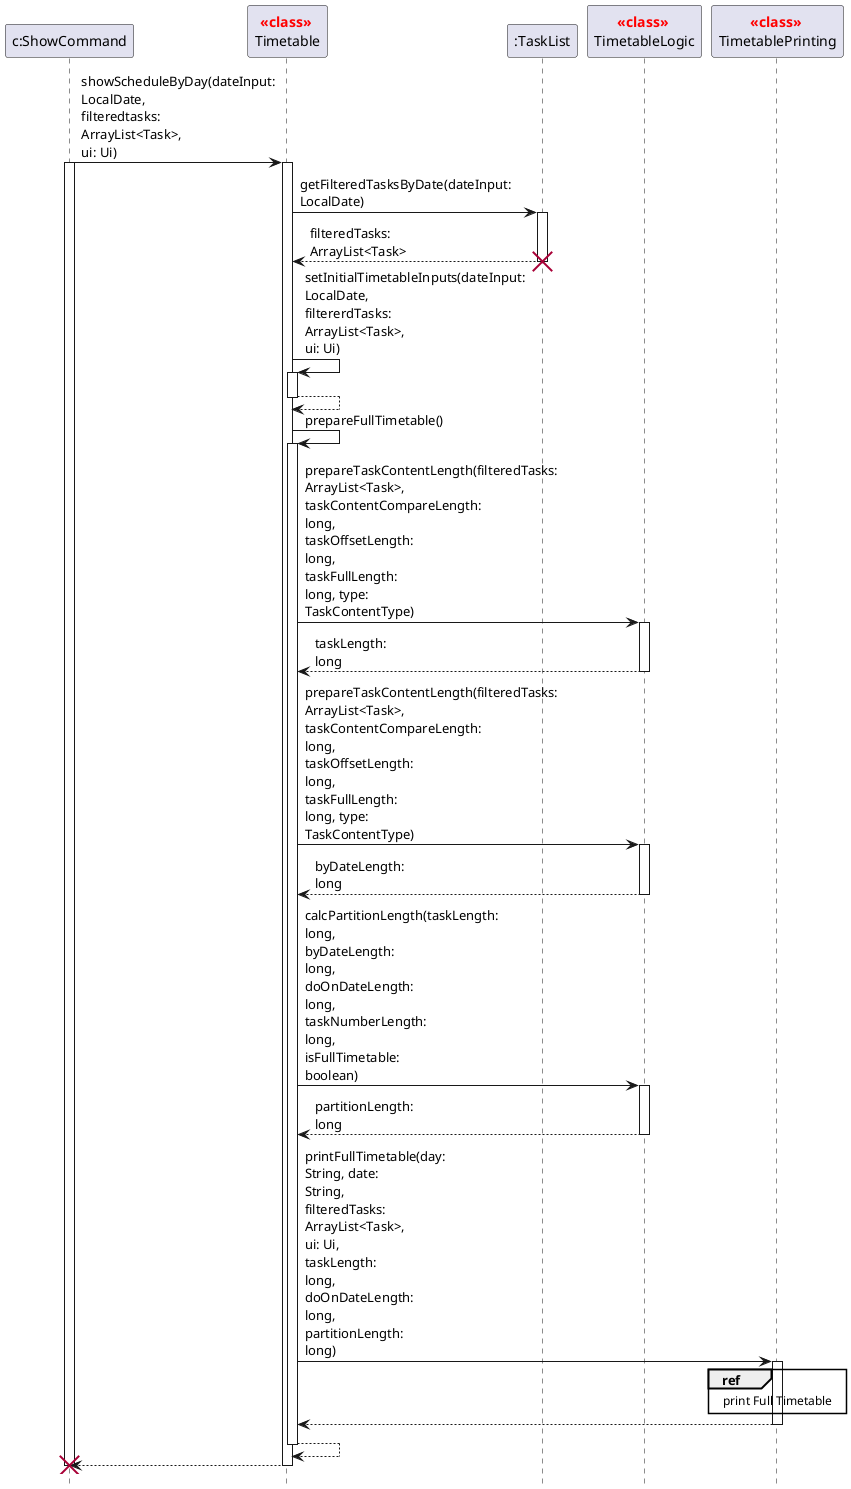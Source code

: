 @startuml
skinparam maxMessageSize 80

hide footbox
participant "c:ShowCommand" as ShowCommand
participant "<font color=red>**<<class>>** \nTimetable" as Timetable
participant ":TaskList" as TaskList
participant "<font color=red>**<<class>>** \nTimetableLogic" as TimetableLogic
participant "<font color=red>**<<class>>** \nTimetablePrinting" as TimetablePrinting


ShowCommand -> Timetable: showScheduleByDay(dateInput: LocalDate, filteredtasks: ArrayList<Task>, ui: Ui)
activate ShowCommand

activate Timetable

Timetable -> TaskList: getFilteredTasksByDate(dateInput: LocalDate)
activate TaskList
TaskList --> Timetable: filteredTasks: ArrayList<Task>
deactivate TaskList
destroy TaskList

Timetable -> Timetable: setInitialTimetableInputs(dateInput: LocalDate, filtererdTasks: ArrayList<Task>, ui: Ui)
activate Timetable
Timetable --> Timetable
deactivate Timetable
Timetable -> Timetable: prepareFullTimetable()
activate Timetable

Timetable -> TimetableLogic: prepareTaskContentLength(filteredTasks: ArrayList<Task>, taskContentCompareLength: long, taskOffsetLength: long, taskFullLength: long, type: TaskContentType)
activate TimetableLogic

TimetableLogic --> Timetable: taskLength: long
deactivate TimetableLogic

Timetable -> TimetableLogic: prepareTaskContentLength(filteredTasks: ArrayList<Task>, taskContentCompareLength: long, taskOffsetLength: long, taskFullLength: long, type: TaskContentType)
activate TimetableLogic

TimetableLogic --> Timetable: byDateLength: long
deactivate TimetableLogic

Timetable -> TimetableLogic: calcPartitionLength(taskLength: long, byDateLength: long, doOnDateLength: long, taskNumberLength: long, isFullTimetable: boolean)
activate TimetableLogic

TimetableLogic --> Timetable: partitionLength: long
deactivate TimetableLogic

Timetable -> TimetablePrinting: printFullTimetable(day: String, date: String, filteredTasks: ArrayList<Task>, ui: Ui, taskLength: long, doOnDateLength: long, partitionLength: long)
activate TimetablePrinting

ref over TimetablePrinting: print Full Timetable

TimetablePrinting --> Timetable
deactivate TimetablePrinting

Timetable --> Timetable
deactivate Timetable

Timetable --> ShowCommand
deactivate Timetable

deactivate ShowCommand

destroy ShowCommand

@enduml